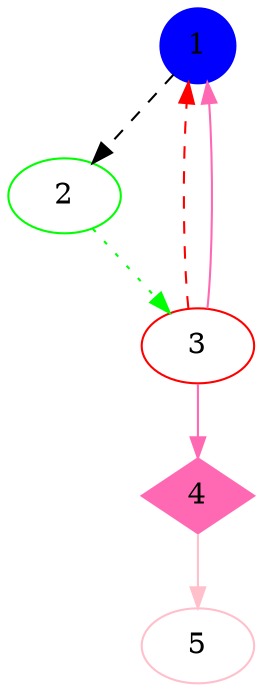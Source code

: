 digraph 
{ 
1 [color=blue, style=filled, shape=circle] ; 
2 [color=green] ; 
3 [color=red] ;
4 [color=hotpink, style=filled, shape=diamond] ;
5 [color=pink]; 
1 -> 2 [style=dashed]; 
2 -> 3 [color=green, style=dotted]; 
3 -> 1  [color=red, style=dashed];
3 -> 1 [color=hotpink];
3 -> 4 [color=hotpink] ;
4 -> 5 [color=pink, style=dahsed] 
}